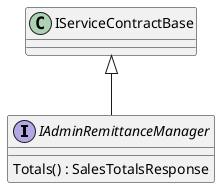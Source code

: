 @startuml
interface IAdminRemittanceManager {
    Totals() : SalesTotalsResponse
}
IServiceContractBase <|-- IAdminRemittanceManager
@enduml
